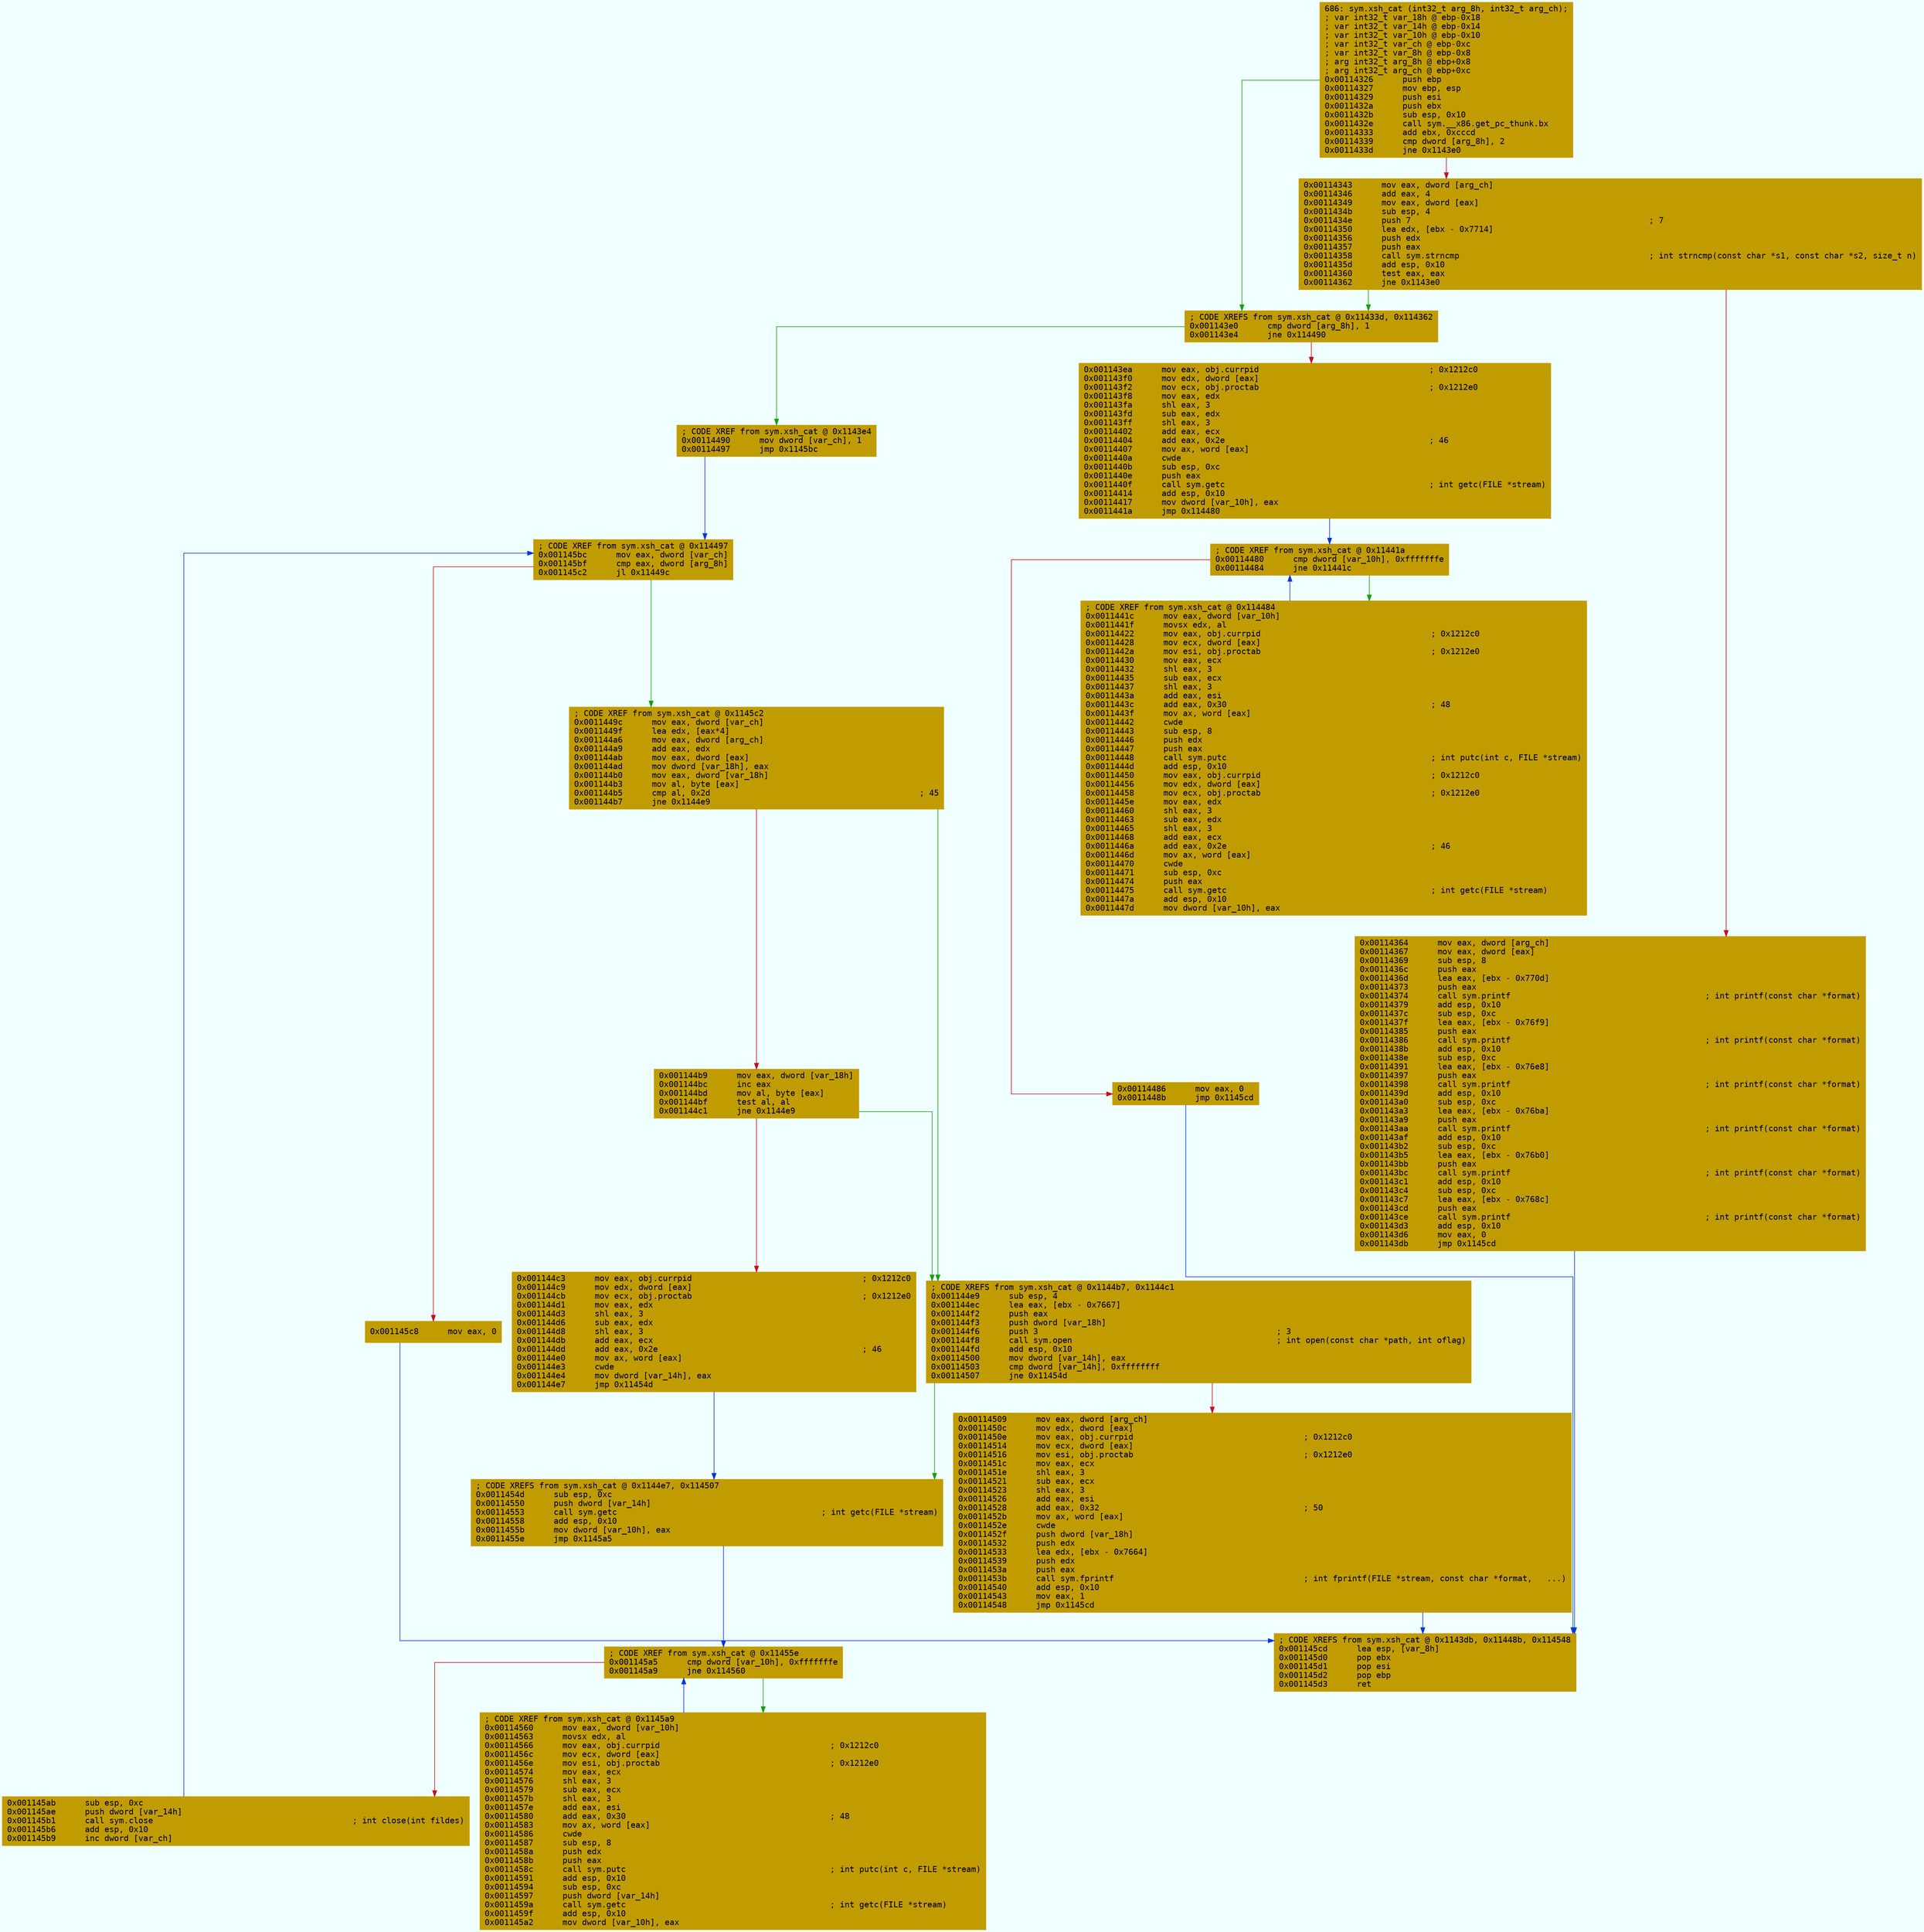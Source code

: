 digraph code {
	graph [bgcolor=azure fontsize=8 fontname="Courier" splines="ortho"];
	node [fillcolor=gray style=filled shape=box];
	edge [arrowhead="normal"];
	"0x00114326" [URL="sym.xsh_cat/0x00114326", fillcolor="#c19c00",color="#c19c00", fontname="Courier",label="686: sym.xsh_cat (int32_t arg_8h, int32_t arg_ch);\l; var int32_t var_18h @ ebp-0x18\l; var int32_t var_14h @ ebp-0x14\l; var int32_t var_10h @ ebp-0x10\l; var int32_t var_ch @ ebp-0xc\l; var int32_t var_8h @ ebp-0x8\l; arg int32_t arg_8h @ ebp+0x8\l; arg int32_t arg_ch @ ebp+0xc\l0x00114326      push ebp\l0x00114327      mov ebp, esp\l0x00114329      push esi\l0x0011432a      push ebx\l0x0011432b      sub esp, 0x10\l0x0011432e      call sym.__x86.get_pc_thunk.bx\l0x00114333      add ebx, 0xcccd\l0x00114339      cmp dword [arg_8h], 2\l0x0011433d      jne 0x1143e0\l"]
	"0x00114343" [URL="sym.xsh_cat/0x00114343", fillcolor="#c19c00",color="#c19c00", fontname="Courier",label="0x00114343      mov eax, dword [arg_ch]\l0x00114346      add eax, 4\l0x00114349      mov eax, dword [eax]\l0x0011434b      sub esp, 4\l0x0011434e      push 7                                                 ; 7\l0x00114350      lea edx, [ebx - 0x7714]\l0x00114356      push edx\l0x00114357      push eax\l0x00114358      call sym.strncmp                                       ; int strncmp(const char *s1, const char *s2, size_t n)\l0x0011435d      add esp, 0x10\l0x00114360      test eax, eax\l0x00114362      jne 0x1143e0\l"]
	"0x00114364" [URL="sym.xsh_cat/0x00114364", fillcolor="#c19c00",color="#c19c00", fontname="Courier",label="0x00114364      mov eax, dword [arg_ch]\l0x00114367      mov eax, dword [eax]\l0x00114369      sub esp, 8\l0x0011436c      push eax\l0x0011436d      lea eax, [ebx - 0x770d]\l0x00114373      push eax\l0x00114374      call sym.printf                                        ; int printf(const char *format)\l0x00114379      add esp, 0x10\l0x0011437c      sub esp, 0xc\l0x0011437f      lea eax, [ebx - 0x76f9]\l0x00114385      push eax\l0x00114386      call sym.printf                                        ; int printf(const char *format)\l0x0011438b      add esp, 0x10\l0x0011438e      sub esp, 0xc\l0x00114391      lea eax, [ebx - 0x76e8]\l0x00114397      push eax\l0x00114398      call sym.printf                                        ; int printf(const char *format)\l0x0011439d      add esp, 0x10\l0x001143a0      sub esp, 0xc\l0x001143a3      lea eax, [ebx - 0x76ba]\l0x001143a9      push eax\l0x001143aa      call sym.printf                                        ; int printf(const char *format)\l0x001143af      add esp, 0x10\l0x001143b2      sub esp, 0xc\l0x001143b5      lea eax, [ebx - 0x76b0]\l0x001143bb      push eax\l0x001143bc      call sym.printf                                        ; int printf(const char *format)\l0x001143c1      add esp, 0x10\l0x001143c4      sub esp, 0xc\l0x001143c7      lea eax, [ebx - 0x768c]\l0x001143cd      push eax\l0x001143ce      call sym.printf                                        ; int printf(const char *format)\l0x001143d3      add esp, 0x10\l0x001143d6      mov eax, 0\l0x001143db      jmp 0x1145cd\l"]
	"0x001143e0" [URL="sym.xsh_cat/0x001143e0", fillcolor="#c19c00",color="#c19c00", fontname="Courier",label="; CODE XREFS from sym.xsh_cat @ 0x11433d, 0x114362\l0x001143e0      cmp dword [arg_8h], 1\l0x001143e4      jne 0x114490\l"]
	"0x001143ea" [URL="sym.xsh_cat/0x001143ea", fillcolor="#c19c00",color="#c19c00", fontname="Courier",label="0x001143ea      mov eax, obj.currpid                                   ; 0x1212c0\l0x001143f0      mov edx, dword [eax]\l0x001143f2      mov ecx, obj.proctab                                   ; 0x1212e0\l0x001143f8      mov eax, edx\l0x001143fa      shl eax, 3\l0x001143fd      sub eax, edx\l0x001143ff      shl eax, 3\l0x00114402      add eax, ecx\l0x00114404      add eax, 0x2e                                          ; 46\l0x00114407      mov ax, word [eax]\l0x0011440a      cwde\l0x0011440b      sub esp, 0xc\l0x0011440e      push eax\l0x0011440f      call sym.getc                                          ; int getc(FILE *stream)\l0x00114414      add esp, 0x10\l0x00114417      mov dword [var_10h], eax\l0x0011441a      jmp 0x114480\l"]
	"0x0011441c" [URL="sym.xsh_cat/0x0011441c", fillcolor="#c19c00",color="#c19c00", fontname="Courier",label="; CODE XREF from sym.xsh_cat @ 0x114484\l0x0011441c      mov eax, dword [var_10h]\l0x0011441f      movsx edx, al\l0x00114422      mov eax, obj.currpid                                   ; 0x1212c0\l0x00114428      mov ecx, dword [eax]\l0x0011442a      mov esi, obj.proctab                                   ; 0x1212e0\l0x00114430      mov eax, ecx\l0x00114432      shl eax, 3\l0x00114435      sub eax, ecx\l0x00114437      shl eax, 3\l0x0011443a      add eax, esi\l0x0011443c      add eax, 0x30                                          ; 48\l0x0011443f      mov ax, word [eax]\l0x00114442      cwde\l0x00114443      sub esp, 8\l0x00114446      push edx\l0x00114447      push eax\l0x00114448      call sym.putc                                          ; int putc(int c, FILE *stream)\l0x0011444d      add esp, 0x10\l0x00114450      mov eax, obj.currpid                                   ; 0x1212c0\l0x00114456      mov edx, dword [eax]\l0x00114458      mov ecx, obj.proctab                                   ; 0x1212e0\l0x0011445e      mov eax, edx\l0x00114460      shl eax, 3\l0x00114463      sub eax, edx\l0x00114465      shl eax, 3\l0x00114468      add eax, ecx\l0x0011446a      add eax, 0x2e                                          ; 46\l0x0011446d      mov ax, word [eax]\l0x00114470      cwde\l0x00114471      sub esp, 0xc\l0x00114474      push eax\l0x00114475      call sym.getc                                          ; int getc(FILE *stream)\l0x0011447a      add esp, 0x10\l0x0011447d      mov dword [var_10h], eax\l"]
	"0x00114480" [URL="sym.xsh_cat/0x00114480", fillcolor="#c19c00",color="#c19c00", fontname="Courier",label="; CODE XREF from sym.xsh_cat @ 0x11441a\l0x00114480      cmp dword [var_10h], 0xfffffffe\l0x00114484      jne 0x11441c\l"]
	"0x00114486" [URL="sym.xsh_cat/0x00114486", fillcolor="#c19c00",color="#c19c00", fontname="Courier",label="0x00114486      mov eax, 0\l0x0011448b      jmp 0x1145cd\l"]
	"0x00114490" [URL="sym.xsh_cat/0x00114490", fillcolor="#c19c00",color="#c19c00", fontname="Courier",label="; CODE XREF from sym.xsh_cat @ 0x1143e4\l0x00114490      mov dword [var_ch], 1\l0x00114497      jmp 0x1145bc\l"]
	"0x0011449c" [URL="sym.xsh_cat/0x0011449c", fillcolor="#c19c00",color="#c19c00", fontname="Courier",label="; CODE XREF from sym.xsh_cat @ 0x1145c2\l0x0011449c      mov eax, dword [var_ch]\l0x0011449f      lea edx, [eax*4]\l0x001144a6      mov eax, dword [arg_ch]\l0x001144a9      add eax, edx\l0x001144ab      mov eax, dword [eax]\l0x001144ad      mov dword [var_18h], eax\l0x001144b0      mov eax, dword [var_18h]\l0x001144b3      mov al, byte [eax]\l0x001144b5      cmp al, 0x2d                                           ; 45\l0x001144b7      jne 0x1144e9\l"]
	"0x001144b9" [URL="sym.xsh_cat/0x001144b9", fillcolor="#c19c00",color="#c19c00", fontname="Courier",label="0x001144b9      mov eax, dword [var_18h]\l0x001144bc      inc eax\l0x001144bd      mov al, byte [eax]\l0x001144bf      test al, al\l0x001144c1      jne 0x1144e9\l"]
	"0x001144c3" [URL="sym.xsh_cat/0x001144c3", fillcolor="#c19c00",color="#c19c00", fontname="Courier",label="0x001144c3      mov eax, obj.currpid                                   ; 0x1212c0\l0x001144c9      mov edx, dword [eax]\l0x001144cb      mov ecx, obj.proctab                                   ; 0x1212e0\l0x001144d1      mov eax, edx\l0x001144d3      shl eax, 3\l0x001144d6      sub eax, edx\l0x001144d8      shl eax, 3\l0x001144db      add eax, ecx\l0x001144dd      add eax, 0x2e                                          ; 46\l0x001144e0      mov ax, word [eax]\l0x001144e3      cwde\l0x001144e4      mov dword [var_14h], eax\l0x001144e7      jmp 0x11454d\l"]
	"0x001144e9" [URL="sym.xsh_cat/0x001144e9", fillcolor="#c19c00",color="#c19c00", fontname="Courier",label="; CODE XREFS from sym.xsh_cat @ 0x1144b7, 0x1144c1\l0x001144e9      sub esp, 4\l0x001144ec      lea eax, [ebx - 0x7667]\l0x001144f2      push eax\l0x001144f3      push dword [var_18h]\l0x001144f6      push 3                                                 ; 3\l0x001144f8      call sym.open                                          ; int open(const char *path, int oflag)\l0x001144fd      add esp, 0x10\l0x00114500      mov dword [var_14h], eax\l0x00114503      cmp dword [var_14h], 0xffffffff\l0x00114507      jne 0x11454d\l"]
	"0x00114509" [URL="sym.xsh_cat/0x00114509", fillcolor="#c19c00",color="#c19c00", fontname="Courier",label="0x00114509      mov eax, dword [arg_ch]\l0x0011450c      mov edx, dword [eax]\l0x0011450e      mov eax, obj.currpid                                   ; 0x1212c0\l0x00114514      mov ecx, dword [eax]\l0x00114516      mov esi, obj.proctab                                   ; 0x1212e0\l0x0011451c      mov eax, ecx\l0x0011451e      shl eax, 3\l0x00114521      sub eax, ecx\l0x00114523      shl eax, 3\l0x00114526      add eax, esi\l0x00114528      add eax, 0x32                                          ; 50\l0x0011452b      mov ax, word [eax]\l0x0011452e      cwde\l0x0011452f      push dword [var_18h]\l0x00114532      push edx\l0x00114533      lea edx, [ebx - 0x7664]\l0x00114539      push edx\l0x0011453a      push eax\l0x0011453b      call sym.fprintf                                       ; int fprintf(FILE *stream, const char *format,   ...)\l0x00114540      add esp, 0x10\l0x00114543      mov eax, 1\l0x00114548      jmp 0x1145cd\l"]
	"0x0011454d" [URL="sym.xsh_cat/0x0011454d", fillcolor="#c19c00",color="#c19c00", fontname="Courier",label="; CODE XREFS from sym.xsh_cat @ 0x1144e7, 0x114507\l0x0011454d      sub esp, 0xc\l0x00114550      push dword [var_14h]\l0x00114553      call sym.getc                                          ; int getc(FILE *stream)\l0x00114558      add esp, 0x10\l0x0011455b      mov dword [var_10h], eax\l0x0011455e      jmp 0x1145a5\l"]
	"0x00114560" [URL="sym.xsh_cat/0x00114560", fillcolor="#c19c00",color="#c19c00", fontname="Courier",label="; CODE XREF from sym.xsh_cat @ 0x1145a9\l0x00114560      mov eax, dword [var_10h]\l0x00114563      movsx edx, al\l0x00114566      mov eax, obj.currpid                                   ; 0x1212c0\l0x0011456c      mov ecx, dword [eax]\l0x0011456e      mov esi, obj.proctab                                   ; 0x1212e0\l0x00114574      mov eax, ecx\l0x00114576      shl eax, 3\l0x00114579      sub eax, ecx\l0x0011457b      shl eax, 3\l0x0011457e      add eax, esi\l0x00114580      add eax, 0x30                                          ; 48\l0x00114583      mov ax, word [eax]\l0x00114586      cwde\l0x00114587      sub esp, 8\l0x0011458a      push edx\l0x0011458b      push eax\l0x0011458c      call sym.putc                                          ; int putc(int c, FILE *stream)\l0x00114591      add esp, 0x10\l0x00114594      sub esp, 0xc\l0x00114597      push dword [var_14h]\l0x0011459a      call sym.getc                                          ; int getc(FILE *stream)\l0x0011459f      add esp, 0x10\l0x001145a2      mov dword [var_10h], eax\l"]
	"0x001145a5" [URL="sym.xsh_cat/0x001145a5", fillcolor="#c19c00",color="#c19c00", fontname="Courier",label="; CODE XREF from sym.xsh_cat @ 0x11455e\l0x001145a5      cmp dword [var_10h], 0xfffffffe\l0x001145a9      jne 0x114560\l"]
	"0x001145ab" [URL="sym.xsh_cat/0x001145ab", fillcolor="#c19c00",color="#c19c00", fontname="Courier",label="0x001145ab      sub esp, 0xc\l0x001145ae      push dword [var_14h]\l0x001145b1      call sym.close                                         ; int close(int fildes)\l0x001145b6      add esp, 0x10\l0x001145b9      inc dword [var_ch]\l"]
	"0x001145bc" [URL="sym.xsh_cat/0x001145bc", fillcolor="#c19c00",color="#c19c00", fontname="Courier",label="; CODE XREF from sym.xsh_cat @ 0x114497\l0x001145bc      mov eax, dword [var_ch]\l0x001145bf      cmp eax, dword [arg_8h]\l0x001145c2      jl 0x11449c\l"]
	"0x001145c8" [URL="sym.xsh_cat/0x001145c8", fillcolor="#c19c00",color="#c19c00", fontname="Courier",label="0x001145c8      mov eax, 0\l"]
	"0x001145cd" [URL="sym.xsh_cat/0x001145cd", fillcolor="#c19c00",color="#c19c00", fontname="Courier",label="; CODE XREFS from sym.xsh_cat @ 0x1143db, 0x11448b, 0x114548\l0x001145cd      lea esp, [var_8h]\l0x001145d0      pop ebx\l0x001145d1      pop esi\l0x001145d2      pop ebp\l0x001145d3      ret\l"]
        "0x00114326" -> "0x001143e0" [color="#13a10e"];
        "0x00114326" -> "0x00114343" [color="#c50f1f"];
        "0x00114343" -> "0x001143e0" [color="#13a10e"];
        "0x00114343" -> "0x00114364" [color="#c50f1f"];
        "0x00114364" -> "0x001145cd" [color="#0037da"];
        "0x001143e0" -> "0x00114490" [color="#13a10e"];
        "0x001143e0" -> "0x001143ea" [color="#c50f1f"];
        "0x001143ea" -> "0x00114480" [color="#0037da"];
        "0x0011441c" -> "0x00114480" [color="#0037da"];
        "0x00114480" -> "0x0011441c" [color="#13a10e"];
        "0x00114480" -> "0x00114486" [color="#c50f1f"];
        "0x00114486" -> "0x001145cd" [color="#0037da"];
        "0x00114490" -> "0x001145bc" [color="#0037da"];
        "0x0011449c" -> "0x001144e9" [color="#13a10e"];
        "0x0011449c" -> "0x001144b9" [color="#c50f1f"];
        "0x001144b9" -> "0x001144e9" [color="#13a10e"];
        "0x001144b9" -> "0x001144c3" [color="#c50f1f"];
        "0x001144c3" -> "0x0011454d" [color="#0037da"];
        "0x001144e9" -> "0x0011454d" [color="#13a10e"];
        "0x001144e9" -> "0x00114509" [color="#c50f1f"];
        "0x00114509" -> "0x001145cd" [color="#0037da"];
        "0x0011454d" -> "0x001145a5" [color="#0037da"];
        "0x00114560" -> "0x001145a5" [color="#0037da"];
        "0x001145a5" -> "0x00114560" [color="#13a10e"];
        "0x001145a5" -> "0x001145ab" [color="#c50f1f"];
        "0x001145ab" -> "0x001145bc" [color="#0037da"];
        "0x001145bc" -> "0x0011449c" [color="#13a10e"];
        "0x001145bc" -> "0x001145c8" [color="#c50f1f"];
        "0x001145c8" -> "0x001145cd" [color="#0037da"];
}
